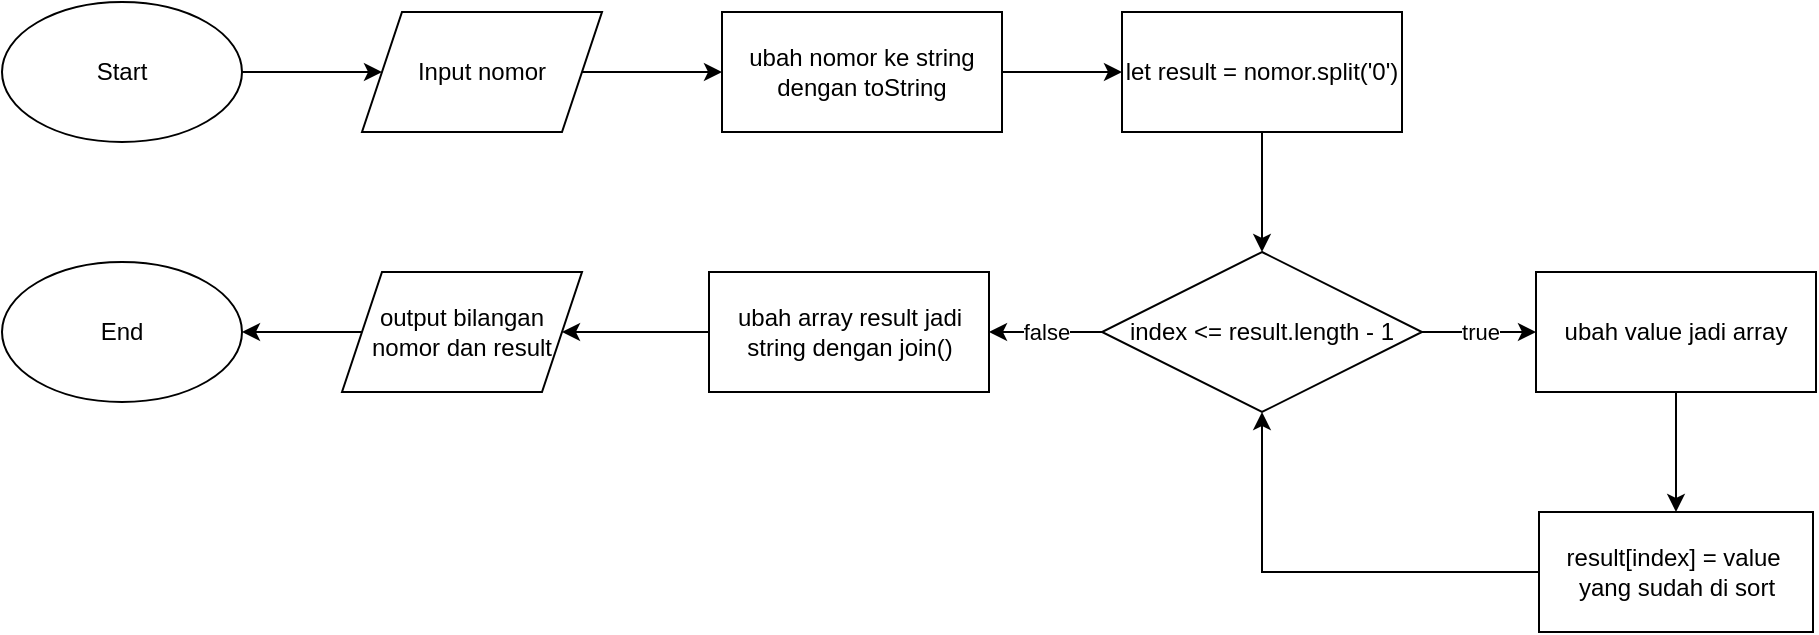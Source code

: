 <mxfile version="17.1.3" type="device"><diagram id="5vHdzKbqorbH7u29fZe0" name="Page-1"><mxGraphModel dx="868" dy="450" grid="1" gridSize="10" guides="1" tooltips="1" connect="1" arrows="1" fold="1" page="1" pageScale="1" pageWidth="827" pageHeight="1169" math="0" shadow="0"><root><mxCell id="0"/><mxCell id="1" parent="0"/><mxCell id="SEfiYJKg1yIbTcWXzcj4-21" value="" style="edgeStyle=orthogonalEdgeStyle;rounded=0;orthogonalLoop=1;jettySize=auto;html=1;" parent="1" source="SEfiYJKg1yIbTcWXzcj4-1" target="SEfiYJKg1yIbTcWXzcj4-3" edge="1"><mxGeometry relative="1" as="geometry"/></mxCell><mxCell id="SEfiYJKg1yIbTcWXzcj4-1" value="Start" style="ellipse;whiteSpace=wrap;html=1;" parent="1" vertex="1"><mxGeometry x="60" y="95" width="120" height="70" as="geometry"/></mxCell><mxCell id="SEfiYJKg1yIbTcWXzcj4-22" value="" style="edgeStyle=orthogonalEdgeStyle;rounded=0;orthogonalLoop=1;jettySize=auto;html=1;" parent="1" source="SEfiYJKg1yIbTcWXzcj4-3" target="SEfiYJKg1yIbTcWXzcj4-5" edge="1"><mxGeometry relative="1" as="geometry"/></mxCell><mxCell id="SEfiYJKg1yIbTcWXzcj4-3" value="Input nomor" style="shape=parallelogram;perimeter=parallelogramPerimeter;whiteSpace=wrap;html=1;fixedSize=1;fillColor=default;" parent="1" vertex="1"><mxGeometry x="240" y="100" width="120" height="60" as="geometry"/></mxCell><mxCell id="SEfiYJKg1yIbTcWXzcj4-23" value="" style="edgeStyle=orthogonalEdgeStyle;rounded=0;orthogonalLoop=1;jettySize=auto;html=1;" parent="1" source="SEfiYJKg1yIbTcWXzcj4-5" target="SEfiYJKg1yIbTcWXzcj4-6" edge="1"><mxGeometry relative="1" as="geometry"/></mxCell><mxCell id="SEfiYJKg1yIbTcWXzcj4-5" value="ubah nomor ke string&lt;br&gt;dengan toString" style="rounded=0;whiteSpace=wrap;html=1;fillColor=default;" parent="1" vertex="1"><mxGeometry x="420" y="100" width="140" height="60" as="geometry"/></mxCell><mxCell id="SEfiYJKg1yIbTcWXzcj4-24" value="" style="edgeStyle=orthogonalEdgeStyle;rounded=0;orthogonalLoop=1;jettySize=auto;html=1;" parent="1" source="SEfiYJKg1yIbTcWXzcj4-6" target="SEfiYJKg1yIbTcWXzcj4-8" edge="1"><mxGeometry relative="1" as="geometry"/></mxCell><mxCell id="SEfiYJKg1yIbTcWXzcj4-6" value="let result = nomor.split('0')" style="rounded=0;whiteSpace=wrap;html=1;fillColor=default;" parent="1" vertex="1"><mxGeometry x="620" y="100" width="140" height="60" as="geometry"/></mxCell><mxCell id="SEfiYJKg1yIbTcWXzcj4-11" value="true" style="edgeStyle=orthogonalEdgeStyle;rounded=0;orthogonalLoop=1;jettySize=auto;html=1;" parent="1" source="SEfiYJKg1yIbTcWXzcj4-8" target="SEfiYJKg1yIbTcWXzcj4-9" edge="1"><mxGeometry relative="1" as="geometry"/></mxCell><mxCell id="SEfiYJKg1yIbTcWXzcj4-16" value="false" style="edgeStyle=orthogonalEdgeStyle;rounded=0;orthogonalLoop=1;jettySize=auto;html=1;" parent="1" source="SEfiYJKg1yIbTcWXzcj4-8" target="SEfiYJKg1yIbTcWXzcj4-15" edge="1"><mxGeometry relative="1" as="geometry"/></mxCell><mxCell id="SEfiYJKg1yIbTcWXzcj4-8" value="index &amp;lt;= result.length - 1" style="rhombus;whiteSpace=wrap;html=1;fillColor=default;" parent="1" vertex="1"><mxGeometry x="610" y="220" width="160" height="80" as="geometry"/></mxCell><mxCell id="SEfiYJKg1yIbTcWXzcj4-12" value="" style="edgeStyle=orthogonalEdgeStyle;rounded=0;orthogonalLoop=1;jettySize=auto;html=1;" parent="1" source="SEfiYJKg1yIbTcWXzcj4-9" target="SEfiYJKg1yIbTcWXzcj4-10" edge="1"><mxGeometry relative="1" as="geometry"/></mxCell><mxCell id="SEfiYJKg1yIbTcWXzcj4-9" value="ubah value jadi array" style="rounded=0;whiteSpace=wrap;html=1;fillColor=default;" parent="1" vertex="1"><mxGeometry x="827" y="230" width="140" height="60" as="geometry"/></mxCell><mxCell id="SEfiYJKg1yIbTcWXzcj4-14" value="" style="edgeStyle=orthogonalEdgeStyle;rounded=0;orthogonalLoop=1;jettySize=auto;html=1;entryX=0.5;entryY=1;entryDx=0;entryDy=0;" parent="1" source="SEfiYJKg1yIbTcWXzcj4-10" target="SEfiYJKg1yIbTcWXzcj4-8" edge="1"><mxGeometry relative="1" as="geometry"><mxPoint x="740" y="380" as="targetPoint"/></mxGeometry></mxCell><mxCell id="SEfiYJKg1yIbTcWXzcj4-10" value="result[index] = value&amp;nbsp; yang sudah di sort" style="rounded=0;whiteSpace=wrap;html=1;fillColor=default;" parent="1" vertex="1"><mxGeometry x="828.5" y="350" width="137" height="60" as="geometry"/></mxCell><mxCell id="SEfiYJKg1yIbTcWXzcj4-18" value="" style="edgeStyle=orthogonalEdgeStyle;rounded=0;orthogonalLoop=1;jettySize=auto;html=1;" parent="1" source="SEfiYJKg1yIbTcWXzcj4-15" target="SEfiYJKg1yIbTcWXzcj4-17" edge="1"><mxGeometry relative="1" as="geometry"/></mxCell><mxCell id="SEfiYJKg1yIbTcWXzcj4-15" value="ubah array result jadi string dengan join()" style="whiteSpace=wrap;html=1;" parent="1" vertex="1"><mxGeometry x="413.5" y="230" width="140" height="60" as="geometry"/></mxCell><mxCell id="SEfiYJKg1yIbTcWXzcj4-20" value="" style="edgeStyle=orthogonalEdgeStyle;rounded=0;orthogonalLoop=1;jettySize=auto;html=1;" parent="1" source="SEfiYJKg1yIbTcWXzcj4-17" target="SEfiYJKg1yIbTcWXzcj4-19" edge="1"><mxGeometry relative="1" as="geometry"/></mxCell><mxCell id="SEfiYJKg1yIbTcWXzcj4-17" value="output bilangan nomor dan result" style="shape=parallelogram;perimeter=parallelogramPerimeter;whiteSpace=wrap;html=1;fixedSize=1;fillColor=default;" parent="1" vertex="1"><mxGeometry x="230" y="230" width="120" height="60" as="geometry"/></mxCell><mxCell id="SEfiYJKg1yIbTcWXzcj4-19" value="End" style="ellipse;whiteSpace=wrap;html=1;" parent="1" vertex="1"><mxGeometry x="60" y="225" width="120" height="70" as="geometry"/></mxCell></root></mxGraphModel></diagram></mxfile>